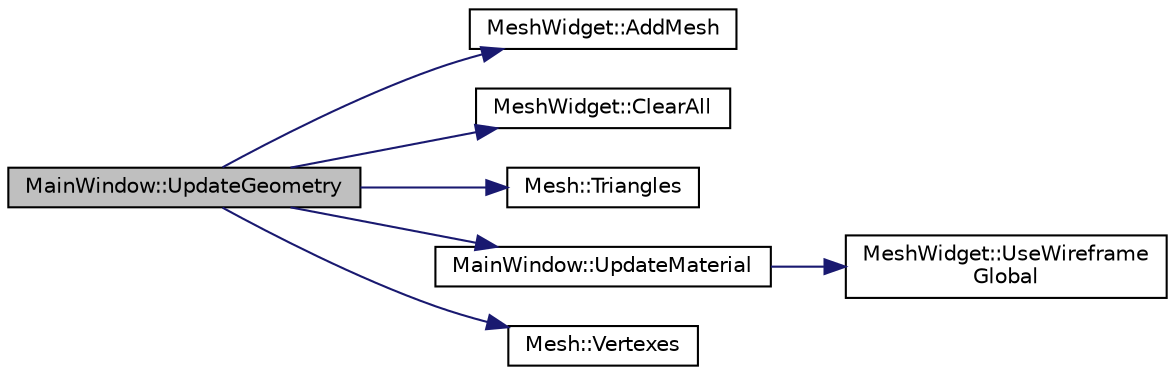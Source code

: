 digraph "MainWindow::UpdateGeometry"
{
 // LATEX_PDF_SIZE
  edge [fontname="Helvetica",fontsize="10",labelfontname="Helvetica",labelfontsize="10"];
  node [fontname="Helvetica",fontsize="10",shape=record];
  rankdir="LR";
  Node1 [label="MainWindow::UpdateGeometry",height=0.2,width=0.4,color="black", fillcolor="grey75", style="filled", fontcolor="black",tooltip=" "];
  Node1 -> Node2 [color="midnightblue",fontsize="10",style="solid",fontname="Helvetica"];
  Node2 [label="MeshWidget::AddMesh",height=0.2,width=0.4,color="black", fillcolor="white", style="filled",URL="$class_mesh_widget.html#a25e2ac4f7c5150af5913c3494edbdbc6",tooltip="Add a new mesh in the scene."];
  Node1 -> Node3 [color="midnightblue",fontsize="10",style="solid",fontname="Helvetica"];
  Node3 [label="MeshWidget::ClearAll",height=0.2,width=0.4,color="black", fillcolor="white", style="filled",URL="$class_mesh_widget.html#acb3d16bfcc6d4c8e0d888cec02bc9ba6",tooltip="Destroys all mesh objects in the scene."];
  Node1 -> Node4 [color="midnightblue",fontsize="10",style="solid",fontname="Helvetica"];
  Node4 [label="Mesh::Triangles",height=0.2,width=0.4,color="black", fillcolor="white", style="filled",URL="$class_mesh.html#ab7f3f94add95384d89653968688ebb2f",tooltip="Get the number of triangles."];
  Node1 -> Node5 [color="midnightblue",fontsize="10",style="solid",fontname="Helvetica"];
  Node5 [label="MainWindow::UpdateMaterial",height=0.2,width=0.4,color="black", fillcolor="white", style="filled",URL="$class_main_window.html#a4c2cc405cef743090b55975f37eeceae",tooltip=" "];
  Node5 -> Node6 [color="midnightblue",fontsize="10",style="solid",fontname="Helvetica"];
  Node6 [label="MeshWidget::UseWireframe\lGlobal",height=0.2,width=0.4,color="black", fillcolor="white", style="filled",URL="$class_mesh_widget.html#a51cd81908cbc6e3b58b72236009ee563",tooltip="Changes the wireframe render flag for all meshes."];
  Node1 -> Node7 [color="midnightblue",fontsize="10",style="solid",fontname="Helvetica"];
  Node7 [label="Mesh::Vertexes",height=0.2,width=0.4,color="black", fillcolor="white", style="filled",URL="$class_mesh.html#a95961b24205dcbee0a32c2e63626a043",tooltip="Get the number of vertices in the geometry."];
}

